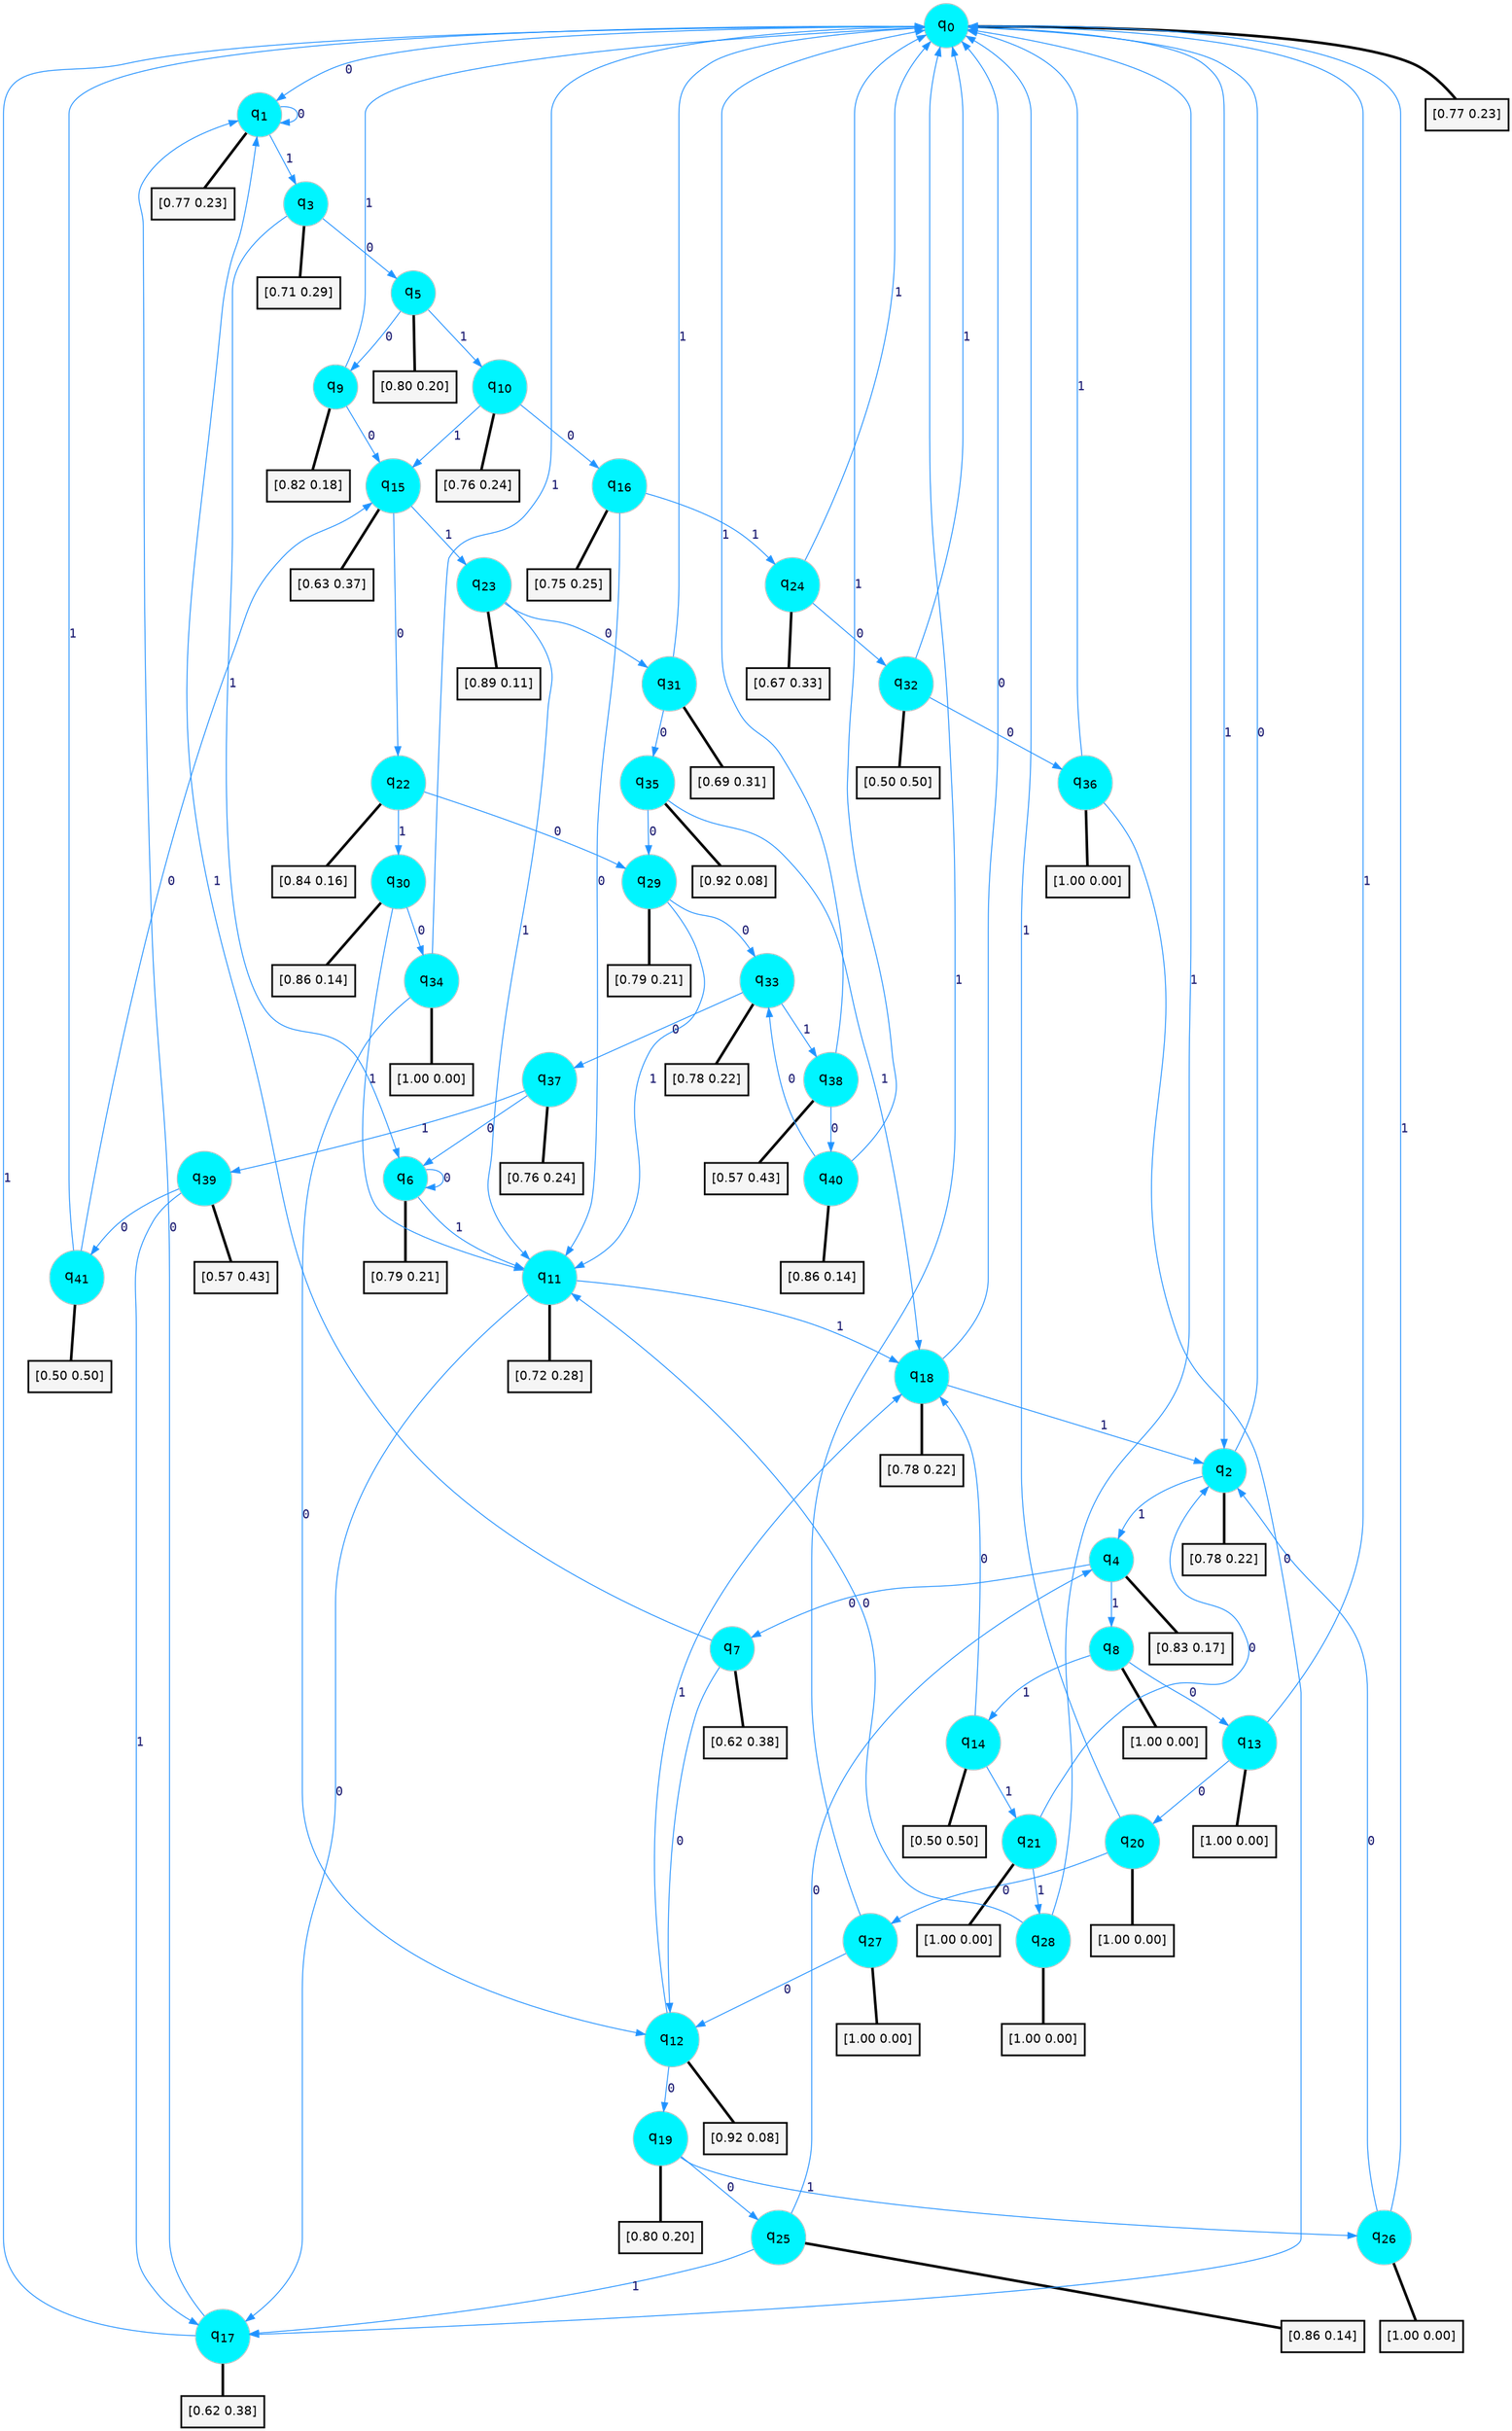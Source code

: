 digraph G {
graph [
bgcolor=transparent, dpi=300, rankdir=TD, size="40,25"];
node [
color=gray, fillcolor=turquoise1, fontcolor=black, fontname=Helvetica, fontsize=16, fontweight=bold, shape=circle, style=filled];
edge [
arrowsize=1, color=dodgerblue1, fontcolor=midnightblue, fontname=courier, fontweight=bold, penwidth=1, style=solid, weight=20];
0[label=<q<SUB>0</SUB>>];
1[label=<q<SUB>1</SUB>>];
2[label=<q<SUB>2</SUB>>];
3[label=<q<SUB>3</SUB>>];
4[label=<q<SUB>4</SUB>>];
5[label=<q<SUB>5</SUB>>];
6[label=<q<SUB>6</SUB>>];
7[label=<q<SUB>7</SUB>>];
8[label=<q<SUB>8</SUB>>];
9[label=<q<SUB>9</SUB>>];
10[label=<q<SUB>10</SUB>>];
11[label=<q<SUB>11</SUB>>];
12[label=<q<SUB>12</SUB>>];
13[label=<q<SUB>13</SUB>>];
14[label=<q<SUB>14</SUB>>];
15[label=<q<SUB>15</SUB>>];
16[label=<q<SUB>16</SUB>>];
17[label=<q<SUB>17</SUB>>];
18[label=<q<SUB>18</SUB>>];
19[label=<q<SUB>19</SUB>>];
20[label=<q<SUB>20</SUB>>];
21[label=<q<SUB>21</SUB>>];
22[label=<q<SUB>22</SUB>>];
23[label=<q<SUB>23</SUB>>];
24[label=<q<SUB>24</SUB>>];
25[label=<q<SUB>25</SUB>>];
26[label=<q<SUB>26</SUB>>];
27[label=<q<SUB>27</SUB>>];
28[label=<q<SUB>28</SUB>>];
29[label=<q<SUB>29</SUB>>];
30[label=<q<SUB>30</SUB>>];
31[label=<q<SUB>31</SUB>>];
32[label=<q<SUB>32</SUB>>];
33[label=<q<SUB>33</SUB>>];
34[label=<q<SUB>34</SUB>>];
35[label=<q<SUB>35</SUB>>];
36[label=<q<SUB>36</SUB>>];
37[label=<q<SUB>37</SUB>>];
38[label=<q<SUB>38</SUB>>];
39[label=<q<SUB>39</SUB>>];
40[label=<q<SUB>40</SUB>>];
41[label=<q<SUB>41</SUB>>];
42[label="[0.77 0.23]", shape=box,fontcolor=black, fontname=Helvetica, fontsize=14, penwidth=2, fillcolor=whitesmoke,color=black];
43[label="[0.77 0.23]", shape=box,fontcolor=black, fontname=Helvetica, fontsize=14, penwidth=2, fillcolor=whitesmoke,color=black];
44[label="[0.78 0.22]", shape=box,fontcolor=black, fontname=Helvetica, fontsize=14, penwidth=2, fillcolor=whitesmoke,color=black];
45[label="[0.71 0.29]", shape=box,fontcolor=black, fontname=Helvetica, fontsize=14, penwidth=2, fillcolor=whitesmoke,color=black];
46[label="[0.83 0.17]", shape=box,fontcolor=black, fontname=Helvetica, fontsize=14, penwidth=2, fillcolor=whitesmoke,color=black];
47[label="[0.80 0.20]", shape=box,fontcolor=black, fontname=Helvetica, fontsize=14, penwidth=2, fillcolor=whitesmoke,color=black];
48[label="[0.79 0.21]", shape=box,fontcolor=black, fontname=Helvetica, fontsize=14, penwidth=2, fillcolor=whitesmoke,color=black];
49[label="[0.62 0.38]", shape=box,fontcolor=black, fontname=Helvetica, fontsize=14, penwidth=2, fillcolor=whitesmoke,color=black];
50[label="[1.00 0.00]", shape=box,fontcolor=black, fontname=Helvetica, fontsize=14, penwidth=2, fillcolor=whitesmoke,color=black];
51[label="[0.82 0.18]", shape=box,fontcolor=black, fontname=Helvetica, fontsize=14, penwidth=2, fillcolor=whitesmoke,color=black];
52[label="[0.76 0.24]", shape=box,fontcolor=black, fontname=Helvetica, fontsize=14, penwidth=2, fillcolor=whitesmoke,color=black];
53[label="[0.72 0.28]", shape=box,fontcolor=black, fontname=Helvetica, fontsize=14, penwidth=2, fillcolor=whitesmoke,color=black];
54[label="[0.92 0.08]", shape=box,fontcolor=black, fontname=Helvetica, fontsize=14, penwidth=2, fillcolor=whitesmoke,color=black];
55[label="[1.00 0.00]", shape=box,fontcolor=black, fontname=Helvetica, fontsize=14, penwidth=2, fillcolor=whitesmoke,color=black];
56[label="[0.50 0.50]", shape=box,fontcolor=black, fontname=Helvetica, fontsize=14, penwidth=2, fillcolor=whitesmoke,color=black];
57[label="[0.63 0.37]", shape=box,fontcolor=black, fontname=Helvetica, fontsize=14, penwidth=2, fillcolor=whitesmoke,color=black];
58[label="[0.75 0.25]", shape=box,fontcolor=black, fontname=Helvetica, fontsize=14, penwidth=2, fillcolor=whitesmoke,color=black];
59[label="[0.62 0.38]", shape=box,fontcolor=black, fontname=Helvetica, fontsize=14, penwidth=2, fillcolor=whitesmoke,color=black];
60[label="[0.78 0.22]", shape=box,fontcolor=black, fontname=Helvetica, fontsize=14, penwidth=2, fillcolor=whitesmoke,color=black];
61[label="[0.80 0.20]", shape=box,fontcolor=black, fontname=Helvetica, fontsize=14, penwidth=2, fillcolor=whitesmoke,color=black];
62[label="[1.00 0.00]", shape=box,fontcolor=black, fontname=Helvetica, fontsize=14, penwidth=2, fillcolor=whitesmoke,color=black];
63[label="[1.00 0.00]", shape=box,fontcolor=black, fontname=Helvetica, fontsize=14, penwidth=2, fillcolor=whitesmoke,color=black];
64[label="[0.84 0.16]", shape=box,fontcolor=black, fontname=Helvetica, fontsize=14, penwidth=2, fillcolor=whitesmoke,color=black];
65[label="[0.89 0.11]", shape=box,fontcolor=black, fontname=Helvetica, fontsize=14, penwidth=2, fillcolor=whitesmoke,color=black];
66[label="[0.67 0.33]", shape=box,fontcolor=black, fontname=Helvetica, fontsize=14, penwidth=2, fillcolor=whitesmoke,color=black];
67[label="[0.86 0.14]", shape=box,fontcolor=black, fontname=Helvetica, fontsize=14, penwidth=2, fillcolor=whitesmoke,color=black];
68[label="[1.00 0.00]", shape=box,fontcolor=black, fontname=Helvetica, fontsize=14, penwidth=2, fillcolor=whitesmoke,color=black];
69[label="[1.00 0.00]", shape=box,fontcolor=black, fontname=Helvetica, fontsize=14, penwidth=2, fillcolor=whitesmoke,color=black];
70[label="[1.00 0.00]", shape=box,fontcolor=black, fontname=Helvetica, fontsize=14, penwidth=2, fillcolor=whitesmoke,color=black];
71[label="[0.79 0.21]", shape=box,fontcolor=black, fontname=Helvetica, fontsize=14, penwidth=2, fillcolor=whitesmoke,color=black];
72[label="[0.86 0.14]", shape=box,fontcolor=black, fontname=Helvetica, fontsize=14, penwidth=2, fillcolor=whitesmoke,color=black];
73[label="[0.69 0.31]", shape=box,fontcolor=black, fontname=Helvetica, fontsize=14, penwidth=2, fillcolor=whitesmoke,color=black];
74[label="[0.50 0.50]", shape=box,fontcolor=black, fontname=Helvetica, fontsize=14, penwidth=2, fillcolor=whitesmoke,color=black];
75[label="[0.78 0.22]", shape=box,fontcolor=black, fontname=Helvetica, fontsize=14, penwidth=2, fillcolor=whitesmoke,color=black];
76[label="[1.00 0.00]", shape=box,fontcolor=black, fontname=Helvetica, fontsize=14, penwidth=2, fillcolor=whitesmoke,color=black];
77[label="[0.92 0.08]", shape=box,fontcolor=black, fontname=Helvetica, fontsize=14, penwidth=2, fillcolor=whitesmoke,color=black];
78[label="[1.00 0.00]", shape=box,fontcolor=black, fontname=Helvetica, fontsize=14, penwidth=2, fillcolor=whitesmoke,color=black];
79[label="[0.76 0.24]", shape=box,fontcolor=black, fontname=Helvetica, fontsize=14, penwidth=2, fillcolor=whitesmoke,color=black];
80[label="[0.57 0.43]", shape=box,fontcolor=black, fontname=Helvetica, fontsize=14, penwidth=2, fillcolor=whitesmoke,color=black];
81[label="[0.57 0.43]", shape=box,fontcolor=black, fontname=Helvetica, fontsize=14, penwidth=2, fillcolor=whitesmoke,color=black];
82[label="[0.86 0.14]", shape=box,fontcolor=black, fontname=Helvetica, fontsize=14, penwidth=2, fillcolor=whitesmoke,color=black];
83[label="[0.50 0.50]", shape=box,fontcolor=black, fontname=Helvetica, fontsize=14, penwidth=2, fillcolor=whitesmoke,color=black];
0->1 [label=0];
0->2 [label=1];
0->42 [arrowhead=none, penwidth=3,color=black];
1->1 [label=0];
1->3 [label=1];
1->43 [arrowhead=none, penwidth=3,color=black];
2->0 [label=0];
2->4 [label=1];
2->44 [arrowhead=none, penwidth=3,color=black];
3->5 [label=0];
3->6 [label=1];
3->45 [arrowhead=none, penwidth=3,color=black];
4->7 [label=0];
4->8 [label=1];
4->46 [arrowhead=none, penwidth=3,color=black];
5->9 [label=0];
5->10 [label=1];
5->47 [arrowhead=none, penwidth=3,color=black];
6->6 [label=0];
6->11 [label=1];
6->48 [arrowhead=none, penwidth=3,color=black];
7->12 [label=0];
7->1 [label=1];
7->49 [arrowhead=none, penwidth=3,color=black];
8->13 [label=0];
8->14 [label=1];
8->50 [arrowhead=none, penwidth=3,color=black];
9->15 [label=0];
9->0 [label=1];
9->51 [arrowhead=none, penwidth=3,color=black];
10->16 [label=0];
10->15 [label=1];
10->52 [arrowhead=none, penwidth=3,color=black];
11->17 [label=0];
11->18 [label=1];
11->53 [arrowhead=none, penwidth=3,color=black];
12->19 [label=0];
12->18 [label=1];
12->54 [arrowhead=none, penwidth=3,color=black];
13->20 [label=0];
13->0 [label=1];
13->55 [arrowhead=none, penwidth=3,color=black];
14->18 [label=0];
14->21 [label=1];
14->56 [arrowhead=none, penwidth=3,color=black];
15->22 [label=0];
15->23 [label=1];
15->57 [arrowhead=none, penwidth=3,color=black];
16->11 [label=0];
16->24 [label=1];
16->58 [arrowhead=none, penwidth=3,color=black];
17->1 [label=0];
17->0 [label=1];
17->59 [arrowhead=none, penwidth=3,color=black];
18->0 [label=0];
18->2 [label=1];
18->60 [arrowhead=none, penwidth=3,color=black];
19->25 [label=0];
19->26 [label=1];
19->61 [arrowhead=none, penwidth=3,color=black];
20->27 [label=0];
20->0 [label=1];
20->62 [arrowhead=none, penwidth=3,color=black];
21->2 [label=0];
21->28 [label=1];
21->63 [arrowhead=none, penwidth=3,color=black];
22->29 [label=0];
22->30 [label=1];
22->64 [arrowhead=none, penwidth=3,color=black];
23->31 [label=0];
23->11 [label=1];
23->65 [arrowhead=none, penwidth=3,color=black];
24->32 [label=0];
24->0 [label=1];
24->66 [arrowhead=none, penwidth=3,color=black];
25->4 [label=0];
25->17 [label=1];
25->67 [arrowhead=none, penwidth=3,color=black];
26->2 [label=0];
26->0 [label=1];
26->68 [arrowhead=none, penwidth=3,color=black];
27->12 [label=0];
27->0 [label=1];
27->69 [arrowhead=none, penwidth=3,color=black];
28->11 [label=0];
28->0 [label=1];
28->70 [arrowhead=none, penwidth=3,color=black];
29->33 [label=0];
29->11 [label=1];
29->71 [arrowhead=none, penwidth=3,color=black];
30->34 [label=0];
30->11 [label=1];
30->72 [arrowhead=none, penwidth=3,color=black];
31->35 [label=0];
31->0 [label=1];
31->73 [arrowhead=none, penwidth=3,color=black];
32->36 [label=0];
32->0 [label=1];
32->74 [arrowhead=none, penwidth=3,color=black];
33->37 [label=0];
33->38 [label=1];
33->75 [arrowhead=none, penwidth=3,color=black];
34->12 [label=0];
34->0 [label=1];
34->76 [arrowhead=none, penwidth=3,color=black];
35->29 [label=0];
35->18 [label=1];
35->77 [arrowhead=none, penwidth=3,color=black];
36->17 [label=0];
36->0 [label=1];
36->78 [arrowhead=none, penwidth=3,color=black];
37->6 [label=0];
37->39 [label=1];
37->79 [arrowhead=none, penwidth=3,color=black];
38->40 [label=0];
38->0 [label=1];
38->80 [arrowhead=none, penwidth=3,color=black];
39->41 [label=0];
39->17 [label=1];
39->81 [arrowhead=none, penwidth=3,color=black];
40->33 [label=0];
40->0 [label=1];
40->82 [arrowhead=none, penwidth=3,color=black];
41->15 [label=0];
41->0 [label=1];
41->83 [arrowhead=none, penwidth=3,color=black];
}
